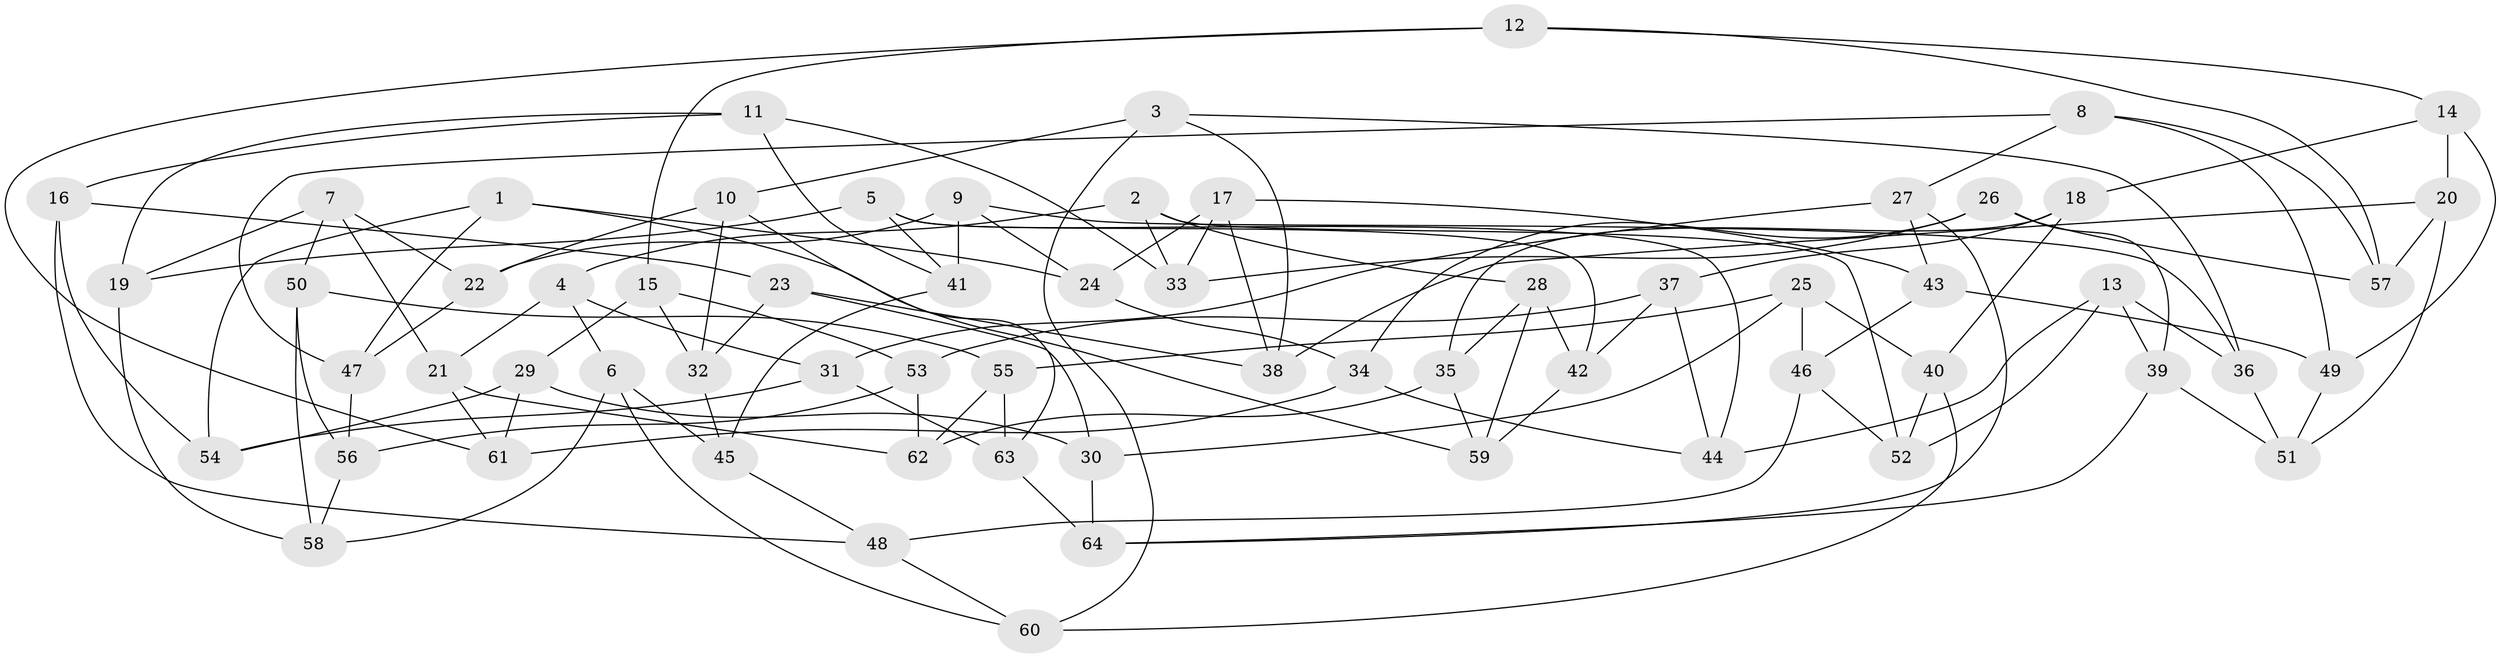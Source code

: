 // Generated by graph-tools (version 1.1) at 2025/11/02/27/25 16:11:50]
// undirected, 64 vertices, 128 edges
graph export_dot {
graph [start="1"]
  node [color=gray90,style=filled];
  1;
  2;
  3;
  4;
  5;
  6;
  7;
  8;
  9;
  10;
  11;
  12;
  13;
  14;
  15;
  16;
  17;
  18;
  19;
  20;
  21;
  22;
  23;
  24;
  25;
  26;
  27;
  28;
  29;
  30;
  31;
  32;
  33;
  34;
  35;
  36;
  37;
  38;
  39;
  40;
  41;
  42;
  43;
  44;
  45;
  46;
  47;
  48;
  49;
  50;
  51;
  52;
  53;
  54;
  55;
  56;
  57;
  58;
  59;
  60;
  61;
  62;
  63;
  64;
  1 -- 54;
  1 -- 24;
  1 -- 59;
  1 -- 47;
  2 -- 52;
  2 -- 4;
  2 -- 33;
  2 -- 28;
  3 -- 38;
  3 -- 36;
  3 -- 10;
  3 -- 60;
  4 -- 6;
  4 -- 31;
  4 -- 21;
  5 -- 19;
  5 -- 42;
  5 -- 41;
  5 -- 44;
  6 -- 58;
  6 -- 45;
  6 -- 60;
  7 -- 50;
  7 -- 22;
  7 -- 19;
  7 -- 21;
  8 -- 49;
  8 -- 57;
  8 -- 27;
  8 -- 47;
  9 -- 41;
  9 -- 22;
  9 -- 36;
  9 -- 24;
  10 -- 22;
  10 -- 32;
  10 -- 63;
  11 -- 41;
  11 -- 33;
  11 -- 16;
  11 -- 19;
  12 -- 14;
  12 -- 61;
  12 -- 57;
  12 -- 15;
  13 -- 36;
  13 -- 52;
  13 -- 44;
  13 -- 39;
  14 -- 18;
  14 -- 49;
  14 -- 20;
  15 -- 29;
  15 -- 53;
  15 -- 32;
  16 -- 54;
  16 -- 48;
  16 -- 23;
  17 -- 38;
  17 -- 24;
  17 -- 43;
  17 -- 33;
  18 -- 37;
  18 -- 35;
  18 -- 40;
  19 -- 58;
  20 -- 38;
  20 -- 57;
  20 -- 51;
  21 -- 61;
  21 -- 62;
  22 -- 47;
  23 -- 32;
  23 -- 38;
  23 -- 30;
  24 -- 34;
  25 -- 30;
  25 -- 55;
  25 -- 40;
  25 -- 46;
  26 -- 57;
  26 -- 33;
  26 -- 39;
  26 -- 34;
  27 -- 43;
  27 -- 31;
  27 -- 64;
  28 -- 59;
  28 -- 42;
  28 -- 35;
  29 -- 61;
  29 -- 54;
  29 -- 30;
  30 -- 64;
  31 -- 63;
  31 -- 54;
  32 -- 45;
  34 -- 44;
  34 -- 61;
  35 -- 59;
  35 -- 62;
  36 -- 51;
  37 -- 53;
  37 -- 42;
  37 -- 44;
  39 -- 64;
  39 -- 51;
  40 -- 60;
  40 -- 52;
  41 -- 45;
  42 -- 59;
  43 -- 49;
  43 -- 46;
  45 -- 48;
  46 -- 52;
  46 -- 48;
  47 -- 56;
  48 -- 60;
  49 -- 51;
  50 -- 55;
  50 -- 58;
  50 -- 56;
  53 -- 62;
  53 -- 56;
  55 -- 62;
  55 -- 63;
  56 -- 58;
  63 -- 64;
}
